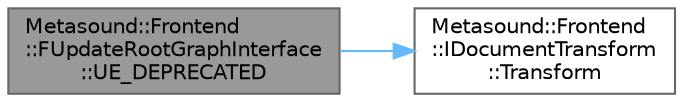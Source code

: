 digraph "Metasound::Frontend::FUpdateRootGraphInterface::UE_DEPRECATED"
{
 // INTERACTIVE_SVG=YES
 // LATEX_PDF_SIZE
  bgcolor="transparent";
  edge [fontname=Helvetica,fontsize=10,labelfontname=Helvetica,labelfontsize=10];
  node [fontname=Helvetica,fontsize=10,shape=box,height=0.2,width=0.4];
  rankdir="LR";
  Node1 [id="Node000001",label="Metasound::Frontend\l::FUpdateRootGraphInterface\l::UE_DEPRECATED",height=0.2,width=0.4,color="gray40", fillcolor="grey60", style="filled", fontcolor="black",tooltip=" "];
  Node1 -> Node2 [id="edge1_Node000001_Node000002",color="steelblue1",style="solid",tooltip=" "];
  Node2 [id="Node000002",label="Metasound::Frontend\l::IDocumentTransform\l::Transform",height=0.2,width=0.4,color="grey40", fillcolor="white", style="filled",URL="$df/dde/classMetasound_1_1Frontend_1_1IDocumentTransform.html#a39a3334be77f2d696885563ab68a2917",tooltip="Return true if InDocument was modified, false otherwise."];
}

